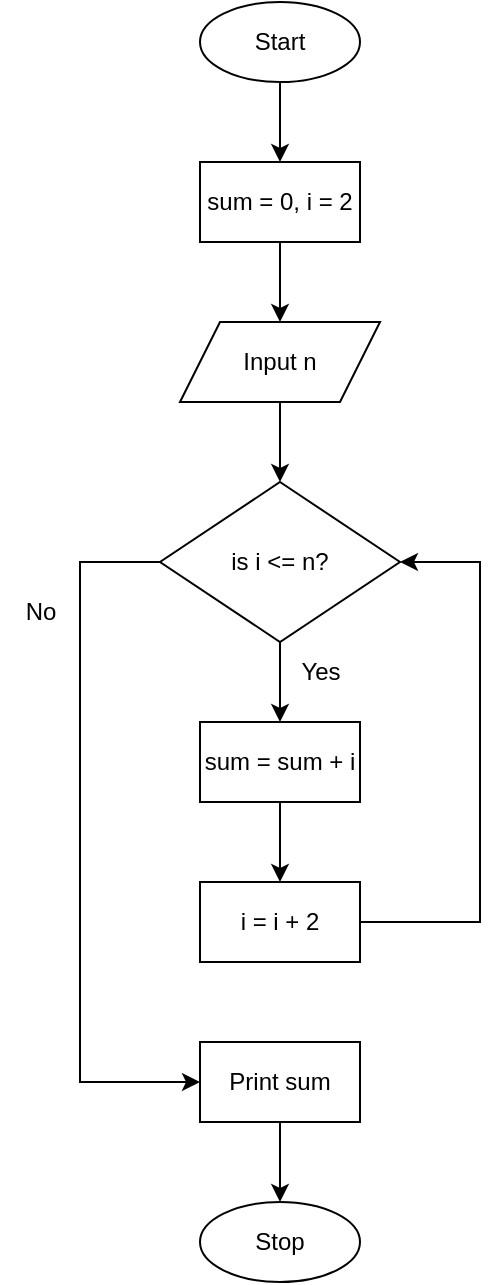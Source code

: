<mxfile version="24.7.7">
  <diagram name="Page-1" id="ikdEMRlRjqv_PN1kONDx">
    <mxGraphModel grid="1" page="1" gridSize="10" guides="1" tooltips="1" connect="1" arrows="1" fold="1" pageScale="1" pageWidth="850" pageHeight="1100" math="0" shadow="0">
      <root>
        <mxCell id="0" />
        <mxCell id="1" parent="0" />
        <mxCell id="RhaE-UPUVwdKUiu4nWjm-4" style="edgeStyle=orthogonalEdgeStyle;rounded=0;orthogonalLoop=1;jettySize=auto;html=1;entryX=0.5;entryY=0;entryDx=0;entryDy=0;" edge="1" parent="1" source="RhaE-UPUVwdKUiu4nWjm-1" target="RhaE-UPUVwdKUiu4nWjm-2">
          <mxGeometry relative="1" as="geometry" />
        </mxCell>
        <mxCell id="RhaE-UPUVwdKUiu4nWjm-1" value="Start" style="ellipse;whiteSpace=wrap;html=1;" vertex="1" parent="1">
          <mxGeometry x="380" width="80" height="40" as="geometry" />
        </mxCell>
        <mxCell id="RhaE-UPUVwdKUiu4nWjm-5" style="edgeStyle=orthogonalEdgeStyle;rounded=0;orthogonalLoop=1;jettySize=auto;html=1;entryX=0.5;entryY=0;entryDx=0;entryDy=0;" edge="1" parent="1" source="RhaE-UPUVwdKUiu4nWjm-2" target="RhaE-UPUVwdKUiu4nWjm-3">
          <mxGeometry relative="1" as="geometry" />
        </mxCell>
        <mxCell id="RhaE-UPUVwdKUiu4nWjm-2" value="sum = 0, i = 2" style="rounded=0;whiteSpace=wrap;html=1;" vertex="1" parent="1">
          <mxGeometry x="380" y="80" width="80" height="40" as="geometry" />
        </mxCell>
        <mxCell id="ZcJu-axXveE97ljSqigS-1" style="edgeStyle=orthogonalEdgeStyle;rounded=0;orthogonalLoop=1;jettySize=auto;html=1;entryX=0.5;entryY=0;entryDx=0;entryDy=0;" edge="1" parent="1" source="RhaE-UPUVwdKUiu4nWjm-3" target="RhaE-UPUVwdKUiu4nWjm-6">
          <mxGeometry relative="1" as="geometry" />
        </mxCell>
        <mxCell id="RhaE-UPUVwdKUiu4nWjm-3" value="Input n" style="shape=parallelogram;perimeter=parallelogramPerimeter;whiteSpace=wrap;html=1;fixedSize=1;" vertex="1" parent="1">
          <mxGeometry x="370" y="160" width="100" height="40" as="geometry" />
        </mxCell>
        <mxCell id="ZcJu-axXveE97ljSqigS-2" style="edgeStyle=orthogonalEdgeStyle;rounded=0;orthogonalLoop=1;jettySize=auto;html=1;entryX=0;entryY=0.5;entryDx=0;entryDy=0;" edge="1" parent="1" source="RhaE-UPUVwdKUiu4nWjm-6" target="RhaE-UPUVwdKUiu4nWjm-8">
          <mxGeometry relative="1" as="geometry">
            <Array as="points">
              <mxPoint x="320" y="280" />
              <mxPoint x="320" y="540" />
            </Array>
          </mxGeometry>
        </mxCell>
        <mxCell id="ZcJu-axXveE97ljSqigS-5" style="edgeStyle=orthogonalEdgeStyle;rounded=0;orthogonalLoop=1;jettySize=auto;html=1;entryX=0.5;entryY=0;entryDx=0;entryDy=0;" edge="1" parent="1" source="RhaE-UPUVwdKUiu4nWjm-6" target="ZcJu-axXveE97ljSqigS-4">
          <mxGeometry relative="1" as="geometry" />
        </mxCell>
        <mxCell id="RhaE-UPUVwdKUiu4nWjm-6" value="is i &amp;lt;= n?" style="rhombus;whiteSpace=wrap;html=1;" vertex="1" parent="1">
          <mxGeometry x="360" y="240" width="120" height="80" as="geometry" />
        </mxCell>
        <mxCell id="RhaE-UPUVwdKUiu4nWjm-10" style="edgeStyle=orthogonalEdgeStyle;rounded=0;orthogonalLoop=1;jettySize=auto;html=1;entryX=0.5;entryY=0;entryDx=0;entryDy=0;" edge="1" parent="1" source="RhaE-UPUVwdKUiu4nWjm-8" target="RhaE-UPUVwdKUiu4nWjm-9">
          <mxGeometry relative="1" as="geometry" />
        </mxCell>
        <mxCell id="RhaE-UPUVwdKUiu4nWjm-8" value="Print sum" style="rounded=0;whiteSpace=wrap;html=1;" vertex="1" parent="1">
          <mxGeometry x="380" y="520" width="80" height="40" as="geometry" />
        </mxCell>
        <mxCell id="RhaE-UPUVwdKUiu4nWjm-9" value="Stop" style="ellipse;whiteSpace=wrap;html=1;" vertex="1" parent="1">
          <mxGeometry x="380" y="600" width="80" height="40" as="geometry" />
        </mxCell>
        <mxCell id="ZcJu-axXveE97ljSqigS-3" value="No" style="text;html=1;align=center;verticalAlign=middle;resizable=0;points=[];autosize=1;strokeColor=none;fillColor=none;" vertex="1" parent="1">
          <mxGeometry x="280" y="290" width="40" height="30" as="geometry" />
        </mxCell>
        <mxCell id="ZcJu-axXveE97ljSqigS-7" style="edgeStyle=orthogonalEdgeStyle;rounded=0;orthogonalLoop=1;jettySize=auto;html=1;entryX=0.5;entryY=0;entryDx=0;entryDy=0;" edge="1" parent="1" source="ZcJu-axXveE97ljSqigS-4" target="ZcJu-axXveE97ljSqigS-6">
          <mxGeometry relative="1" as="geometry" />
        </mxCell>
        <mxCell id="ZcJu-axXveE97ljSqigS-4" value="sum = sum + i" style="rounded=0;whiteSpace=wrap;html=1;" vertex="1" parent="1">
          <mxGeometry x="380" y="360" width="80" height="40" as="geometry" />
        </mxCell>
        <mxCell id="ZcJu-axXveE97ljSqigS-8" style="edgeStyle=orthogonalEdgeStyle;rounded=0;orthogonalLoop=1;jettySize=auto;html=1;entryX=1;entryY=0.5;entryDx=0;entryDy=0;" edge="1" parent="1" source="ZcJu-axXveE97ljSqigS-6" target="RhaE-UPUVwdKUiu4nWjm-6">
          <mxGeometry relative="1" as="geometry">
            <Array as="points">
              <mxPoint x="520" y="460" />
              <mxPoint x="520" y="280" />
            </Array>
          </mxGeometry>
        </mxCell>
        <mxCell id="ZcJu-axXveE97ljSqigS-6" value="i = i + 2" style="rounded=0;whiteSpace=wrap;html=1;" vertex="1" parent="1">
          <mxGeometry x="380" y="440" width="80" height="40" as="geometry" />
        </mxCell>
        <mxCell id="ZcJu-axXveE97ljSqigS-9" value="Yes" style="text;html=1;align=center;verticalAlign=middle;resizable=0;points=[];autosize=1;strokeColor=none;fillColor=none;" vertex="1" parent="1">
          <mxGeometry x="420" y="320" width="40" height="30" as="geometry" />
        </mxCell>
      </root>
    </mxGraphModel>
  </diagram>
</mxfile>
